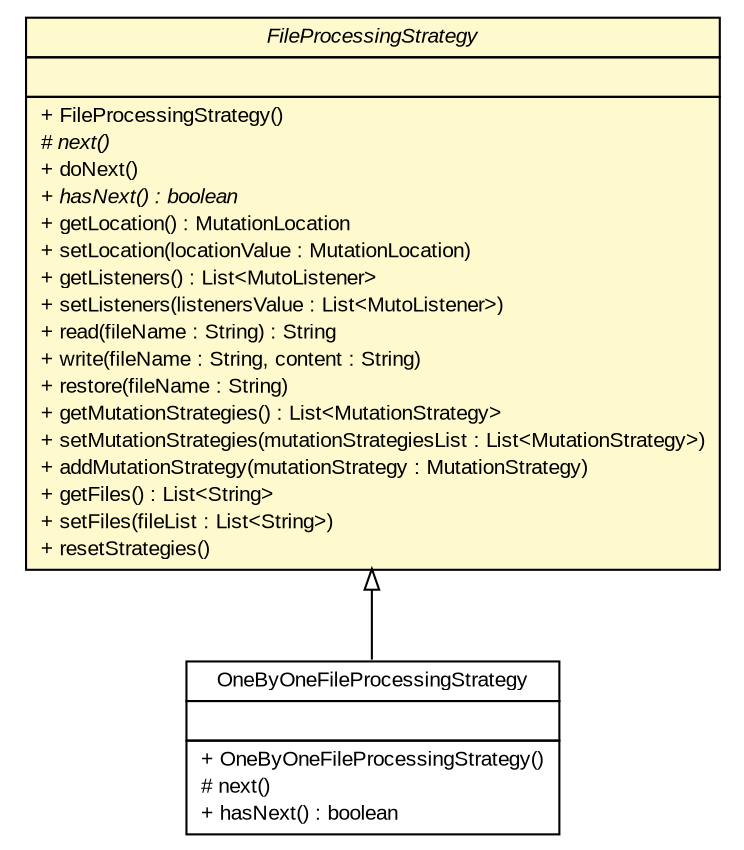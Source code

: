 #!/usr/local/bin/dot
#
# Class diagram 
# Generated by UMLGraph version R5_6 (http://www.umlgraph.org/)
#

digraph G {
	edge [fontname="arial",fontsize=10,labelfontname="arial",labelfontsize=10];
	node [fontname="arial",fontsize=10,shape=plaintext];
	nodesep=0.25;
	ranksep=0.5;
	// com.github.mkolisnyk.muto.generator.FileProcessingStrategy
	c383 [label=<<table title="com.github.mkolisnyk.muto.generator.FileProcessingStrategy" border="0" cellborder="1" cellspacing="0" cellpadding="2" port="p" bgcolor="lemonChiffon" href="./FileProcessingStrategy.html">
		<tr><td><table border="0" cellspacing="0" cellpadding="1">
<tr><td align="center" balign="center"><font face="arial italic"> FileProcessingStrategy </font></td></tr>
		</table></td></tr>
		<tr><td><table border="0" cellspacing="0" cellpadding="1">
<tr><td align="left" balign="left">  </td></tr>
		</table></td></tr>
		<tr><td><table border="0" cellspacing="0" cellpadding="1">
<tr><td align="left" balign="left"> + FileProcessingStrategy() </td></tr>
<tr><td align="left" balign="left"><font face="arial italic" point-size="10.0"> # next() </font></td></tr>
<tr><td align="left" balign="left"> + doNext() </td></tr>
<tr><td align="left" balign="left"><font face="arial italic" point-size="10.0"> + hasNext() : boolean </font></td></tr>
<tr><td align="left" balign="left"> + getLocation() : MutationLocation </td></tr>
<tr><td align="left" balign="left"> + setLocation(locationValue : MutationLocation) </td></tr>
<tr><td align="left" balign="left"> + getListeners() : List&lt;MutoListener&gt; </td></tr>
<tr><td align="left" balign="left"> + setListeners(listenersValue : List&lt;MutoListener&gt;) </td></tr>
<tr><td align="left" balign="left"> + read(fileName : String) : String </td></tr>
<tr><td align="left" balign="left"> + write(fileName : String, content : String) </td></tr>
<tr><td align="left" balign="left"> + restore(fileName : String) </td></tr>
<tr><td align="left" balign="left"> + getMutationStrategies() : List&lt;MutationStrategy&gt; </td></tr>
<tr><td align="left" balign="left"> + setMutationStrategies(mutationStrategiesList : List&lt;MutationStrategy&gt;) </td></tr>
<tr><td align="left" balign="left"> + addMutationStrategy(mutationStrategy : MutationStrategy) </td></tr>
<tr><td align="left" balign="left"> + getFiles() : List&lt;String&gt; </td></tr>
<tr><td align="left" balign="left"> + setFiles(fileList : List&lt;String&gt;) </td></tr>
<tr><td align="left" balign="left"> + resetStrategies() </td></tr>
		</table></td></tr>
		</table>>, URL="./FileProcessingStrategy.html", fontname="arial", fontcolor="black", fontsize=10.0];
	// com.github.mkolisnyk.muto.generator.filestrategies.OneByOneFileProcessingStrategy
	c384 [label=<<table title="com.github.mkolisnyk.muto.generator.filestrategies.OneByOneFileProcessingStrategy" border="0" cellborder="1" cellspacing="0" cellpadding="2" port="p" href="./filestrategies/OneByOneFileProcessingStrategy.html">
		<tr><td><table border="0" cellspacing="0" cellpadding="1">
<tr><td align="center" balign="center"> OneByOneFileProcessingStrategy </td></tr>
		</table></td></tr>
		<tr><td><table border="0" cellspacing="0" cellpadding="1">
<tr><td align="left" balign="left">  </td></tr>
		</table></td></tr>
		<tr><td><table border="0" cellspacing="0" cellpadding="1">
<tr><td align="left" balign="left"> + OneByOneFileProcessingStrategy() </td></tr>
<tr><td align="left" balign="left"> # next() </td></tr>
<tr><td align="left" balign="left"> + hasNext() : boolean </td></tr>
		</table></td></tr>
		</table>>, URL="./filestrategies/OneByOneFileProcessingStrategy.html", fontname="arial", fontcolor="black", fontsize=10.0];
	//com.github.mkolisnyk.muto.generator.filestrategies.OneByOneFileProcessingStrategy extends com.github.mkolisnyk.muto.generator.FileProcessingStrategy
	c383:p -> c384:p [dir=back,arrowtail=empty];
}


